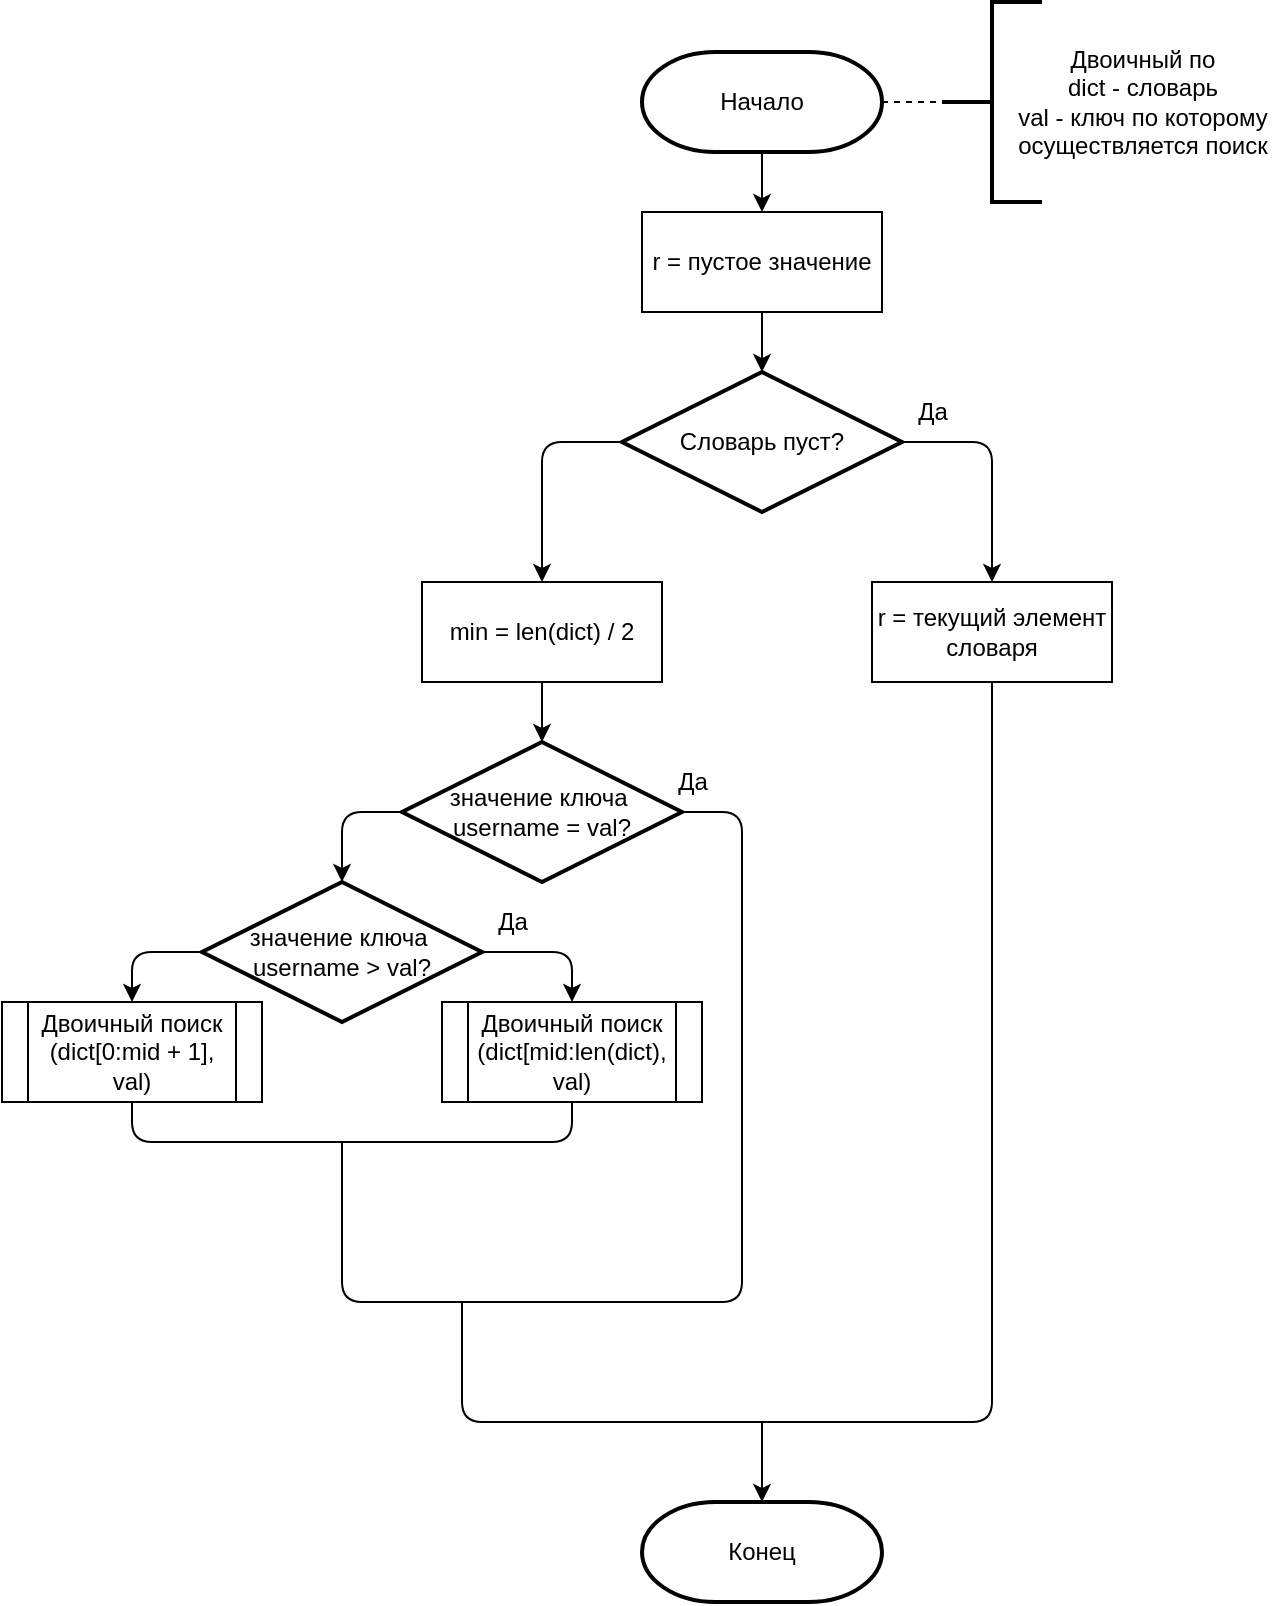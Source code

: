 <mxfile>
    <diagram id="W4Q3eTXKl0YiwQAIA3in" name="Page-1">
        <mxGraphModel dx="1590" dy="602" grid="1" gridSize="10" guides="1" tooltips="1" connect="1" arrows="1" fold="1" page="1" pageScale="1" pageWidth="850" pageHeight="1100" math="0" shadow="0">
            <root>
                <mxCell id="0"/>
                <mxCell id="1" parent="0"/>
                <mxCell id="2" value="" style="edgeStyle=none;html=1;" parent="1" source="3" target="5" edge="1">
                    <mxGeometry relative="1" as="geometry"/>
                </mxCell>
                <mxCell id="3" value="Начало" style="strokeWidth=2;html=1;shape=mxgraph.flowchart.terminator;whiteSpace=wrap;" parent="1" vertex="1">
                    <mxGeometry x="310" y="35" width="120" height="50" as="geometry"/>
                </mxCell>
                <mxCell id="4" value="Конец" style="strokeWidth=2;html=1;shape=mxgraph.flowchart.terminator;whiteSpace=wrap;" parent="1" vertex="1">
                    <mxGeometry x="310" y="760" width="120" height="50" as="geometry"/>
                </mxCell>
                <mxCell id="5" value="r = пустое значение" style="rounded=0;whiteSpace=wrap;html=1;" parent="1" vertex="1">
                    <mxGeometry x="310" y="115" width="120" height="50" as="geometry"/>
                </mxCell>
                <mxCell id="6" value="" style="edgeStyle=none;html=1;exitX=0;exitY=0.5;exitDx=0;exitDy=0;exitPerimeter=0;entryX=0.5;entryY=0;entryDx=0;entryDy=0;entryPerimeter=0;" parent="1" source="23" target="10" edge="1">
                    <mxGeometry relative="1" as="geometry">
                        <mxPoint x="120" y="460" as="sourcePoint"/>
                        <Array as="points">
                            <mxPoint x="160" y="415"/>
                        </Array>
                    </mxGeometry>
                </mxCell>
                <mxCell id="8" value="" style="edgeStyle=none;html=1;" parent="1" target="4" edge="1">
                    <mxGeometry relative="1" as="geometry">
                        <mxPoint x="370" y="720" as="sourcePoint"/>
                    </mxGeometry>
                </mxCell>
                <mxCell id="10" value="значение ключа&amp;nbsp;&lt;br&gt;username &amp;gt; val?" style="strokeWidth=2;html=1;shape=mxgraph.flowchart.decision;whiteSpace=wrap;" parent="1" vertex="1">
                    <mxGeometry x="90" y="450" width="140" height="70" as="geometry"/>
                </mxCell>
                <mxCell id="12" value="" style="endArrow=classic;html=1;exitX=0.5;exitY=1;exitDx=0;exitDy=0;entryX=0.5;entryY=0;entryDx=0;entryDy=0;entryPerimeter=0;" parent="1" source="5" target="20" edge="1">
                    <mxGeometry width="50" height="50" relative="1" as="geometry">
                        <mxPoint x="350" y="435" as="sourcePoint"/>
                        <mxPoint x="370" y="195" as="targetPoint"/>
                    </mxGeometry>
                </mxCell>
                <mxCell id="13" value="" style="endArrow=classic;html=1;exitX=1;exitY=0.5;exitDx=0;exitDy=0;exitPerimeter=0;entryX=0.5;entryY=0;entryDx=0;entryDy=0;" parent="1" source="10" target="31" edge="1">
                    <mxGeometry width="50" height="50" relative="1" as="geometry">
                        <mxPoint x="140" y="610" as="sourcePoint"/>
                        <mxPoint x="290" y="510" as="targetPoint"/>
                        <Array as="points">
                            <mxPoint x="275" y="485"/>
                        </Array>
                    </mxGeometry>
                </mxCell>
                <mxCell id="14" value="" style="endArrow=none;html=1;entryX=0.5;entryY=1;entryDx=0;entryDy=0;exitX=0.5;exitY=1;exitDx=0;exitDy=0;" parent="1" source="30" edge="1" target="31">
                    <mxGeometry width="50" height="50" relative="1" as="geometry">
                        <mxPoint x="-30" y="580" as="sourcePoint"/>
                        <mxPoint x="290" y="560" as="targetPoint"/>
                        <Array as="points">
                            <mxPoint x="55" y="580"/>
                            <mxPoint x="275" y="580"/>
                        </Array>
                    </mxGeometry>
                </mxCell>
                <mxCell id="15" value="" style="endArrow=classic;html=1;exitX=1;exitY=0.5;exitDx=0;exitDy=0;exitPerimeter=0;entryX=0.5;entryY=0;entryDx=0;entryDy=0;" parent="1" source="20" target="22" edge="1">
                    <mxGeometry width="50" height="50" relative="1" as="geometry">
                        <mxPoint x="580" y="425" as="sourcePoint"/>
                        <mxPoint x="485" y="255" as="targetPoint"/>
                        <Array as="points">
                            <mxPoint x="485" y="230"/>
                        </Array>
                    </mxGeometry>
                </mxCell>
                <mxCell id="16" value="Да&lt;br&gt;" style="text;html=1;align=center;verticalAlign=middle;resizable=0;points=[];autosize=1;strokeColor=none;" parent="1" vertex="1">
                    <mxGeometry x="230" y="460" width="30" height="20" as="geometry"/>
                </mxCell>
                <mxCell id="17" value="" style="strokeWidth=2;html=1;shape=mxgraph.flowchart.annotation_2;align=left;labelPosition=right;pointerEvents=1;" parent="1" vertex="1">
                    <mxGeometry x="460" y="10" width="50" height="100" as="geometry"/>
                </mxCell>
                <mxCell id="18" value="" style="endArrow=none;dashed=1;html=1;entryX=0;entryY=0.5;entryDx=0;entryDy=0;entryPerimeter=0;exitX=1;exitY=0.5;exitDx=0;exitDy=0;exitPerimeter=0;" parent="1" source="3" target="17" edge="1">
                    <mxGeometry width="50" height="50" relative="1" as="geometry">
                        <mxPoint x="350" y="325" as="sourcePoint"/>
                        <mxPoint x="400" y="275" as="targetPoint"/>
                    </mxGeometry>
                </mxCell>
                <mxCell id="19" value="Двоичный по&lt;br&gt;dict - словарь&lt;br&gt;val - ключ по которому &lt;br&gt;осуществляется поиск" style="text;html=1;align=center;verticalAlign=middle;resizable=0;points=[];autosize=1;strokeColor=none;" parent="1" vertex="1">
                    <mxGeometry x="490" y="30" width="140" height="60" as="geometry"/>
                </mxCell>
                <mxCell id="20" value="Словарь пуст?" style="strokeWidth=2;html=1;shape=mxgraph.flowchart.decision;whiteSpace=wrap;" parent="1" vertex="1">
                    <mxGeometry x="300" y="195" width="140" height="70" as="geometry"/>
                </mxCell>
                <mxCell id="27" value="" style="edgeStyle=none;html=1;" parent="1" source="21" target="23" edge="1">
                    <mxGeometry relative="1" as="geometry"/>
                </mxCell>
                <mxCell id="21" value="min = len(dict) / 2" style="rounded=0;whiteSpace=wrap;html=1;" parent="1" vertex="1">
                    <mxGeometry x="200" y="300" width="120" height="50" as="geometry"/>
                </mxCell>
                <mxCell id="22" value="r = текущий элемент словаря" style="rounded=0;whiteSpace=wrap;html=1;" parent="1" vertex="1">
                    <mxGeometry x="425" y="300" width="120" height="50" as="geometry"/>
                </mxCell>
                <mxCell id="23" value="значение ключа&amp;nbsp;&lt;br&gt;username = val?" style="strokeWidth=2;html=1;shape=mxgraph.flowchart.decision;whiteSpace=wrap;" parent="1" vertex="1">
                    <mxGeometry x="190" y="380" width="140" height="70" as="geometry"/>
                </mxCell>
                <mxCell id="24" value="" style="endArrow=none;html=1;entryX=1;entryY=0.5;entryDx=0;entryDy=0;entryPerimeter=0;" parent="1" target="23" edge="1">
                    <mxGeometry width="50" height="50" relative="1" as="geometry">
                        <mxPoint x="160" y="580" as="sourcePoint"/>
                        <mxPoint x="320" y="550" as="targetPoint"/>
                        <Array as="points">
                            <mxPoint x="160" y="660"/>
                            <mxPoint x="360" y="660"/>
                            <mxPoint x="360" y="415"/>
                        </Array>
                    </mxGeometry>
                </mxCell>
                <mxCell id="25" value="" style="endArrow=none;html=1;entryX=0.5;entryY=1;entryDx=0;entryDy=0;" parent="1" target="22" edge="1">
                    <mxGeometry width="50" height="50" relative="1" as="geometry">
                        <mxPoint x="220" y="660" as="sourcePoint"/>
                        <mxPoint x="320" y="550" as="targetPoint"/>
                        <Array as="points">
                            <mxPoint x="220" y="720"/>
                            <mxPoint x="485" y="720"/>
                        </Array>
                    </mxGeometry>
                </mxCell>
                <mxCell id="26" value="" style="endArrow=classic;html=1;exitX=0;exitY=0.5;exitDx=0;exitDy=0;exitPerimeter=0;entryX=0.5;entryY=0;entryDx=0;entryDy=0;" parent="1" source="20" target="21" edge="1">
                    <mxGeometry width="50" height="50" relative="1" as="geometry">
                        <mxPoint x="270" y="365" as="sourcePoint"/>
                        <mxPoint x="260" y="255" as="targetPoint"/>
                        <Array as="points">
                            <mxPoint x="260" y="230"/>
                        </Array>
                    </mxGeometry>
                </mxCell>
                <mxCell id="28" value="Да&lt;br&gt;" style="text;html=1;align=center;verticalAlign=middle;resizable=0;points=[];autosize=1;strokeColor=none;" parent="1" vertex="1">
                    <mxGeometry x="320" y="390" width="30" height="20" as="geometry"/>
                </mxCell>
                <mxCell id="29" value="Да&lt;br&gt;" style="text;html=1;align=center;verticalAlign=middle;resizable=0;points=[];autosize=1;strokeColor=none;" parent="1" vertex="1">
                    <mxGeometry x="440" y="205" width="30" height="20" as="geometry"/>
                </mxCell>
                <mxCell id="30" value="Двоичный поиск (dict[0:mid + 1], val)" style="shape=process;whiteSpace=wrap;html=1;backgroundOutline=1;" parent="1" vertex="1">
                    <mxGeometry x="-10" y="510" width="130" height="50" as="geometry"/>
                </mxCell>
                <mxCell id="31" value="Двоичный поиск (dict[mid:len(dict), val)" style="shape=process;whiteSpace=wrap;html=1;backgroundOutline=1;" parent="1" vertex="1">
                    <mxGeometry x="210" y="510" width="130" height="50" as="geometry"/>
                </mxCell>
                <mxCell id="32" value="" style="endArrow=classic;html=1;exitX=0;exitY=0.5;exitDx=0;exitDy=0;exitPerimeter=0;entryX=0.5;entryY=0;entryDx=0;entryDy=0;" parent="1" source="10" target="30" edge="1">
                    <mxGeometry width="50" height="50" relative="1" as="geometry">
                        <mxPoint x="220" y="500" as="sourcePoint"/>
                        <mxPoint x="270" y="450" as="targetPoint"/>
                        <Array as="points">
                            <mxPoint x="55" y="485"/>
                        </Array>
                    </mxGeometry>
                </mxCell>
            </root>
        </mxGraphModel>
    </diagram>
</mxfile>